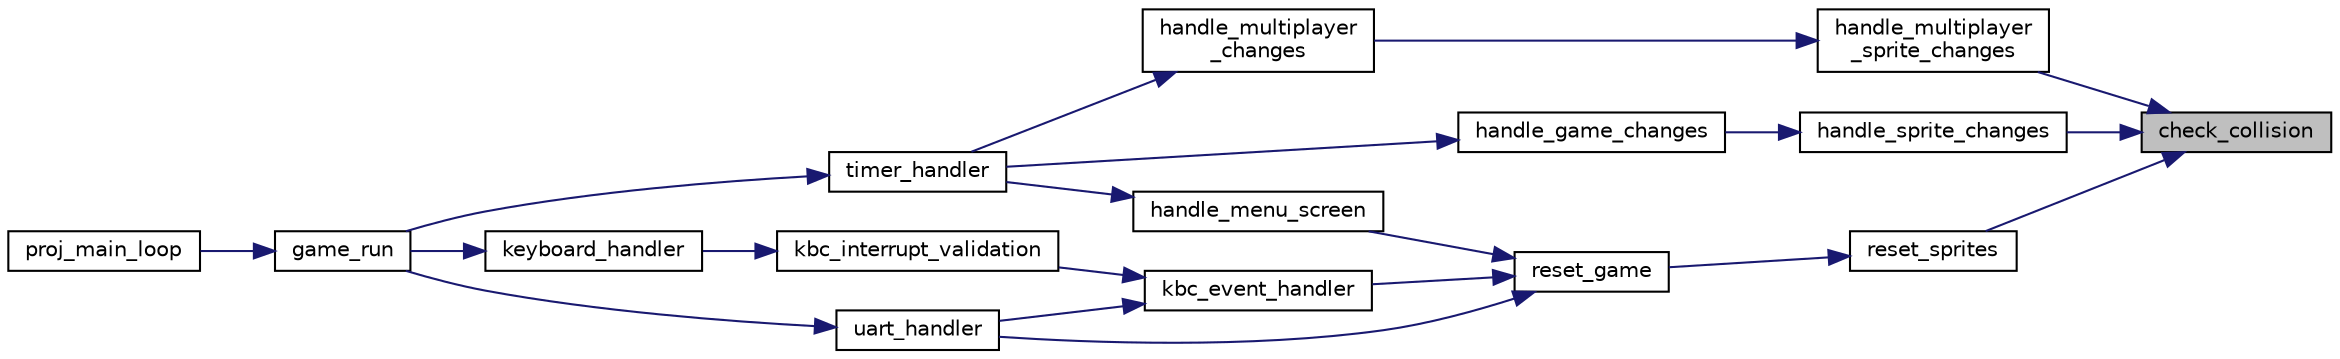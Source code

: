 digraph "check_collision"
{
 // LATEX_PDF_SIZE
  edge [fontname="Helvetica",fontsize="10",labelfontname="Helvetica",labelfontsize="10"];
  node [fontname="Helvetica",fontsize="10",shape=record];
  rankdir="RL";
  Node1 [label="check_collision",height=0.2,width=0.4,color="black", fillcolor="grey75", style="filled", fontcolor="black",tooltip="checks collision between a sprite with a square with width x_size and height y_size"];
  Node1 -> Node2 [dir="back",color="midnightblue",fontsize="10",style="solid",fontname="Helvetica"];
  Node2 [label="handle_multiplayer\l_sprite_changes",height=0.2,width=0.4,color="black", fillcolor="white", style="filled",URL="$sprite_8h.html#ac6bf330546ad3041f28137d976dfa0dd",tooltip="handles every move, animation and collisions of every sprite on game"];
  Node2 -> Node3 [dir="back",color="midnightblue",fontsize="10",style="solid",fontname="Helvetica"];
  Node3 [label="handle_multiplayer\l_changes",height=0.2,width=0.4,color="black", fillcolor="white", style="filled",URL="$state__machine_8h.html#a6f594055811de08297e195fb8610d32c",tooltip="handles multiplayer game changes"];
  Node3 -> Node4 [dir="back",color="midnightblue",fontsize="10",style="solid",fontname="Helvetica"];
  Node4 [label="timer_handler",height=0.2,width=0.4,color="black", fillcolor="white", style="filled",URL="$group__game.html#gaaeeaa634eac815915c1307850128fa6a",tooltip="handle timer interrupts"];
  Node4 -> Node5 [dir="back",color="midnightblue",fontsize="10",style="solid",fontname="Helvetica"];
  Node5 [label="game_run",height=0.2,width=0.4,color="black", fillcolor="white", style="filled",URL="$group__game.html#ga25300199ba6cf6bfe2f16998384874b7",tooltip="check all th interrupts while the game is running and make changes"];
  Node5 -> Node6 [dir="back",color="midnightblue",fontsize="10",style="solid",fontname="Helvetica"];
  Node6 [label="proj_main_loop",height=0.2,width=0.4,color="black", fillcolor="white", style="filled",URL="$proj_8c.html#a90aad768b0a0b41e4bcacc566b0cae6e",tooltip="project main loop used to run the programs"];
  Node1 -> Node7 [dir="back",color="midnightblue",fontsize="10",style="solid",fontname="Helvetica"];
  Node7 [label="handle_sprite_changes",height=0.2,width=0.4,color="black", fillcolor="white", style="filled",URL="$sprite_8h.html#adc6632ac401a698b092a1fc146d14603",tooltip="handles every move, animation and collisions of every sprite on game"];
  Node7 -> Node8 [dir="back",color="midnightblue",fontsize="10",style="solid",fontname="Helvetica"];
  Node8 [label="handle_game_changes",height=0.2,width=0.4,color="black", fillcolor="white", style="filled",URL="$state__machine_8h.html#a94abc7e9cf89b91e8a5b71abbbdb4b80",tooltip="depending of the game state the function will make there changes"];
  Node8 -> Node4 [dir="back",color="midnightblue",fontsize="10",style="solid",fontname="Helvetica"];
  Node1 -> Node9 [dir="back",color="midnightblue",fontsize="10",style="solid",fontname="Helvetica"];
  Node9 [label="reset_sprites",height=0.2,width=0.4,color="black", fillcolor="white", style="filled",URL="$sprite_8h.html#addb303244021cea7f85d1f6645a53b9a",tooltip="goes back to the initial positions and speed"];
  Node9 -> Node10 [dir="back",color="midnightblue",fontsize="10",style="solid",fontname="Helvetica"];
  Node10 [label="reset_game",height=0.2,width=0.4,color="black", fillcolor="white", style="filled",URL="$group__game.html#gafc9166b05283e70d74e27e9e20585878",tooltip="reset game variavels all game variavels"];
  Node10 -> Node11 [dir="back",color="midnightblue",fontsize="10",style="solid",fontname="Helvetica"];
  Node11 [label="handle_menu_screen",height=0.2,width=0.4,color="black", fillcolor="white", style="filled",URL="$state__machine_8h.html#a1911f92e97e5008acba3c45d2d70acba",tooltip="used to handle changes(clicks) in menu screen"];
  Node11 -> Node4 [dir="back",color="midnightblue",fontsize="10",style="solid",fontname="Helvetica"];
  Node10 -> Node12 [dir="back",color="midnightblue",fontsize="10",style="solid",fontname="Helvetica"];
  Node12 [label="kbc_event_handler",height=0.2,width=0.4,color="black", fillcolor="white", style="filled",URL="$state__machine_8h.html#a8fd09b3048c937168ac1c08af9b19bb0",tooltip="make all the changes in the game related to the key event received"];
  Node12 -> Node13 [dir="back",color="midnightblue",fontsize="10",style="solid",fontname="Helvetica"];
  Node13 [label="kbc_interrupt_validation",height=0.2,width=0.4,color="black", fillcolor="white", style="filled",URL="$state__machine_8h.html#a0ea82436a2c2f51732b15283404d213a",tooltip="validate the interrupt recived from the keyboard"];
  Node13 -> Node14 [dir="back",color="midnightblue",fontsize="10",style="solid",fontname="Helvetica"];
  Node14 [label="keyboard_handler",height=0.2,width=0.4,color="black", fillcolor="white", style="filled",URL="$group__game.html#ga2ede7a7d641eb07fc9c351b475e23154",tooltip="handle the keyboard interrupt and make all the ncesseary changes"];
  Node14 -> Node5 [dir="back",color="midnightblue",fontsize="10",style="solid",fontname="Helvetica"];
  Node12 -> Node15 [dir="back",color="midnightblue",fontsize="10",style="solid",fontname="Helvetica"];
  Node15 [label="uart_handler",height=0.2,width=0.4,color="black", fillcolor="white", style="filled",URL="$group__game.html#gaa66e83b4b853e2ec7b2acdb646adbedb",tooltip="handles uart interrupts"];
  Node15 -> Node5 [dir="back",color="midnightblue",fontsize="10",style="solid",fontname="Helvetica"];
  Node10 -> Node15 [dir="back",color="midnightblue",fontsize="10",style="solid",fontname="Helvetica"];
}
